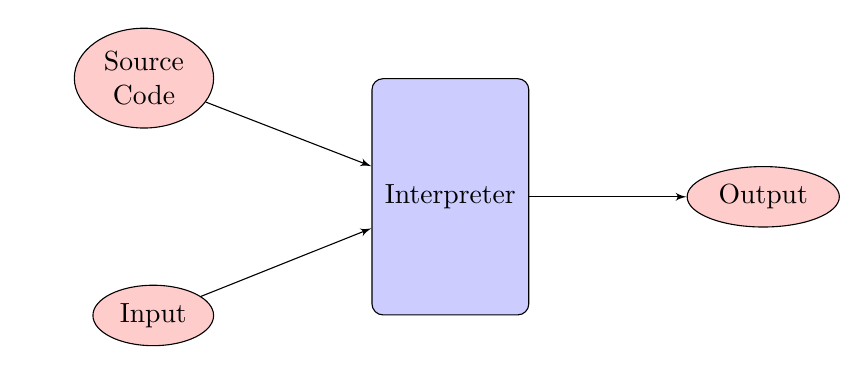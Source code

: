 \usetikzlibrary{shapes,arrows,positioning}

% Define block styles
\tikzstyle{decision} = [diamond, draw, fill=blue!20, 
    text width=4.5em, text badly centered, node distance=3cm, inner sep=0pt]
\tikzstyle{block} = [rectangle, draw, fill=blue!20, 
    text width=5em, text centered, rounded corners, minimum height=1cm]
\tikzstyle{line} = [draw, -latex']
\tikzstyle{cloud} = [draw, ellipse,fill=red!20, node distance=3cm,
    minimum height=2em]
    
\begin{tikzpicture}[node distance = 2cm, auto]
    % Place nodes
    \node [block, minimum height=3cm] (interpreter) {Interpreter};
    \node [cloud, align=center, left= of interpreter.north] (source) {Source \\ Code};
    \node [cloud, left= of interpreter.south] (input) {Input};
    \node [cloud, right= of interpreter.center] (output) {Output};
    % Draw edges
    \path [line] (source) -> (interpreter);
    \path [line] (input) -> (interpreter);
    \path [line] (interpreter) -> (output);
\end{tikzpicture}